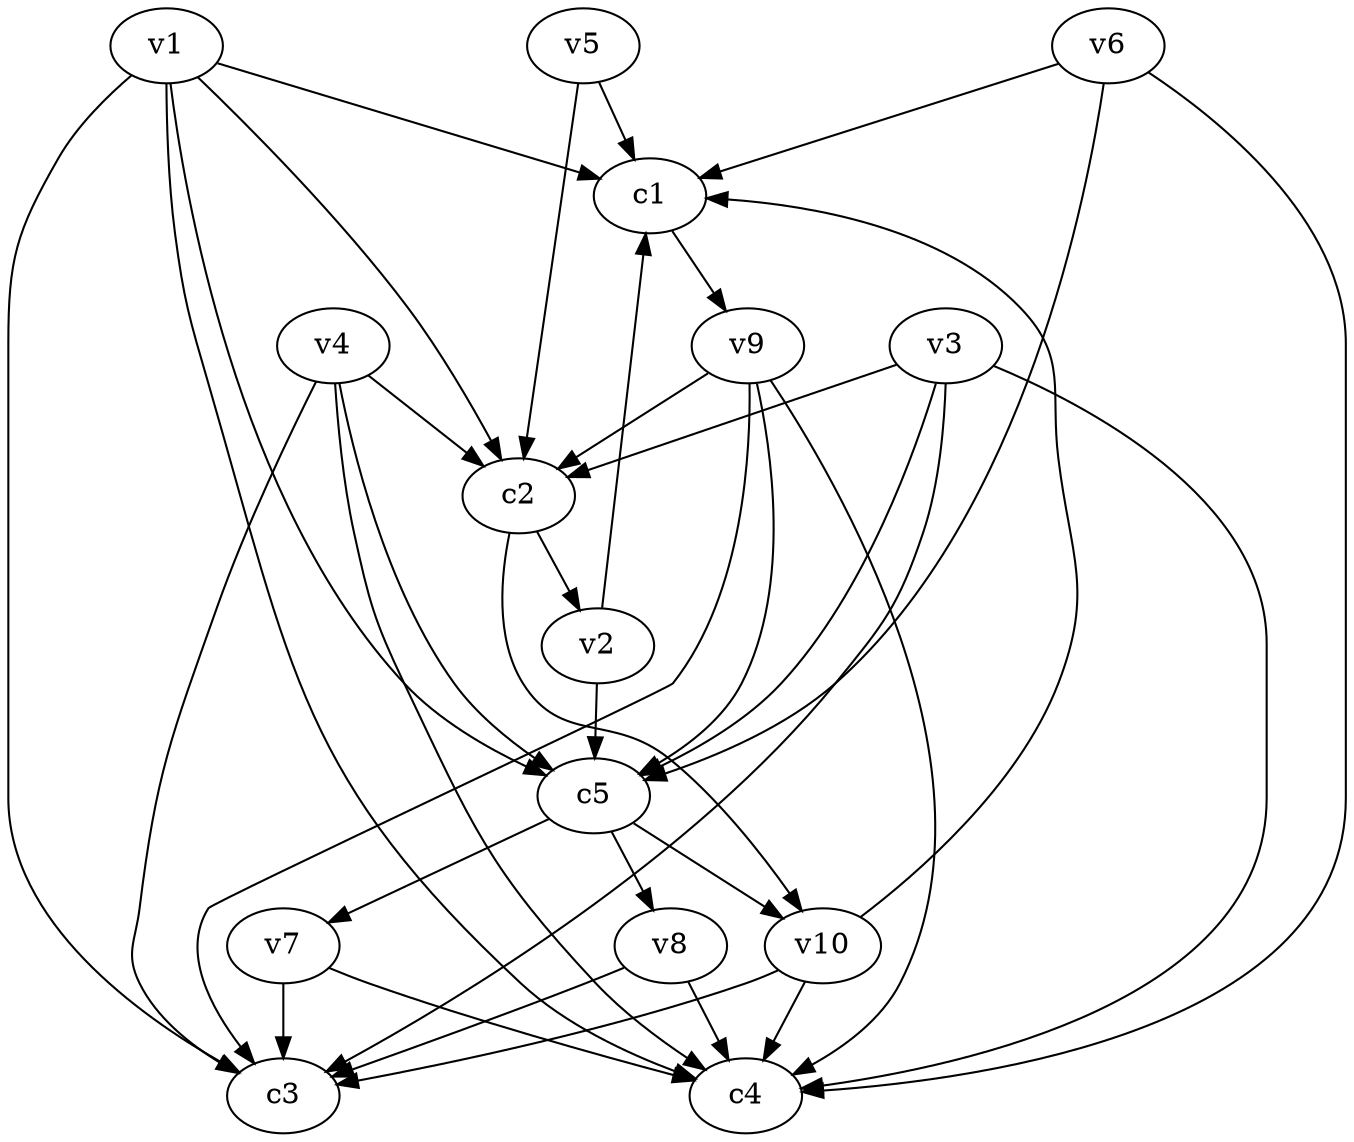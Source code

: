 strict digraph  {
c1;
c2;
c3;
c4;
c5;
v1;
v2;
v3;
v4;
v5;
v6;
v7;
v8;
v9;
v10;
c1 -> v9  [weight=1];
c2 -> v2  [weight=1];
c2 -> v10  [weight=1];
c5 -> v10  [weight=1];
c5 -> v7  [weight=1];
c5 -> v8  [weight=1];
v1 -> c4  [weight=1];
v1 -> c3  [weight=1];
v1 -> c5  [weight=1];
v1 -> c2  [weight=1];
v1 -> c1  [weight=1];
v2 -> c5  [weight=1];
v2 -> c1  [weight=1];
v3 -> c5  [weight=1];
v3 -> c4  [weight=1];
v3 -> c2  [weight=1];
v3 -> c3  [weight=1];
v4 -> c3  [weight=1];
v4 -> c4  [weight=1];
v4 -> c5  [weight=1];
v4 -> c2  [weight=1];
v5 -> c2  [weight=1];
v5 -> c1  [weight=1];
v6 -> c4  [weight=1];
v6 -> c5  [weight=1];
v6 -> c1  [weight=1];
v7 -> c4  [weight=1];
v7 -> c3  [weight=1];
v8 -> c4  [weight=1];
v8 -> c3  [weight=1];
v9 -> c2  [weight=1];
v9 -> c4  [weight=1];
v9 -> c3  [weight=1];
v9 -> c5  [weight=1];
v10 -> c1  [weight=1];
v10 -> c3  [weight=1];
v10 -> c4  [weight=1];
}
